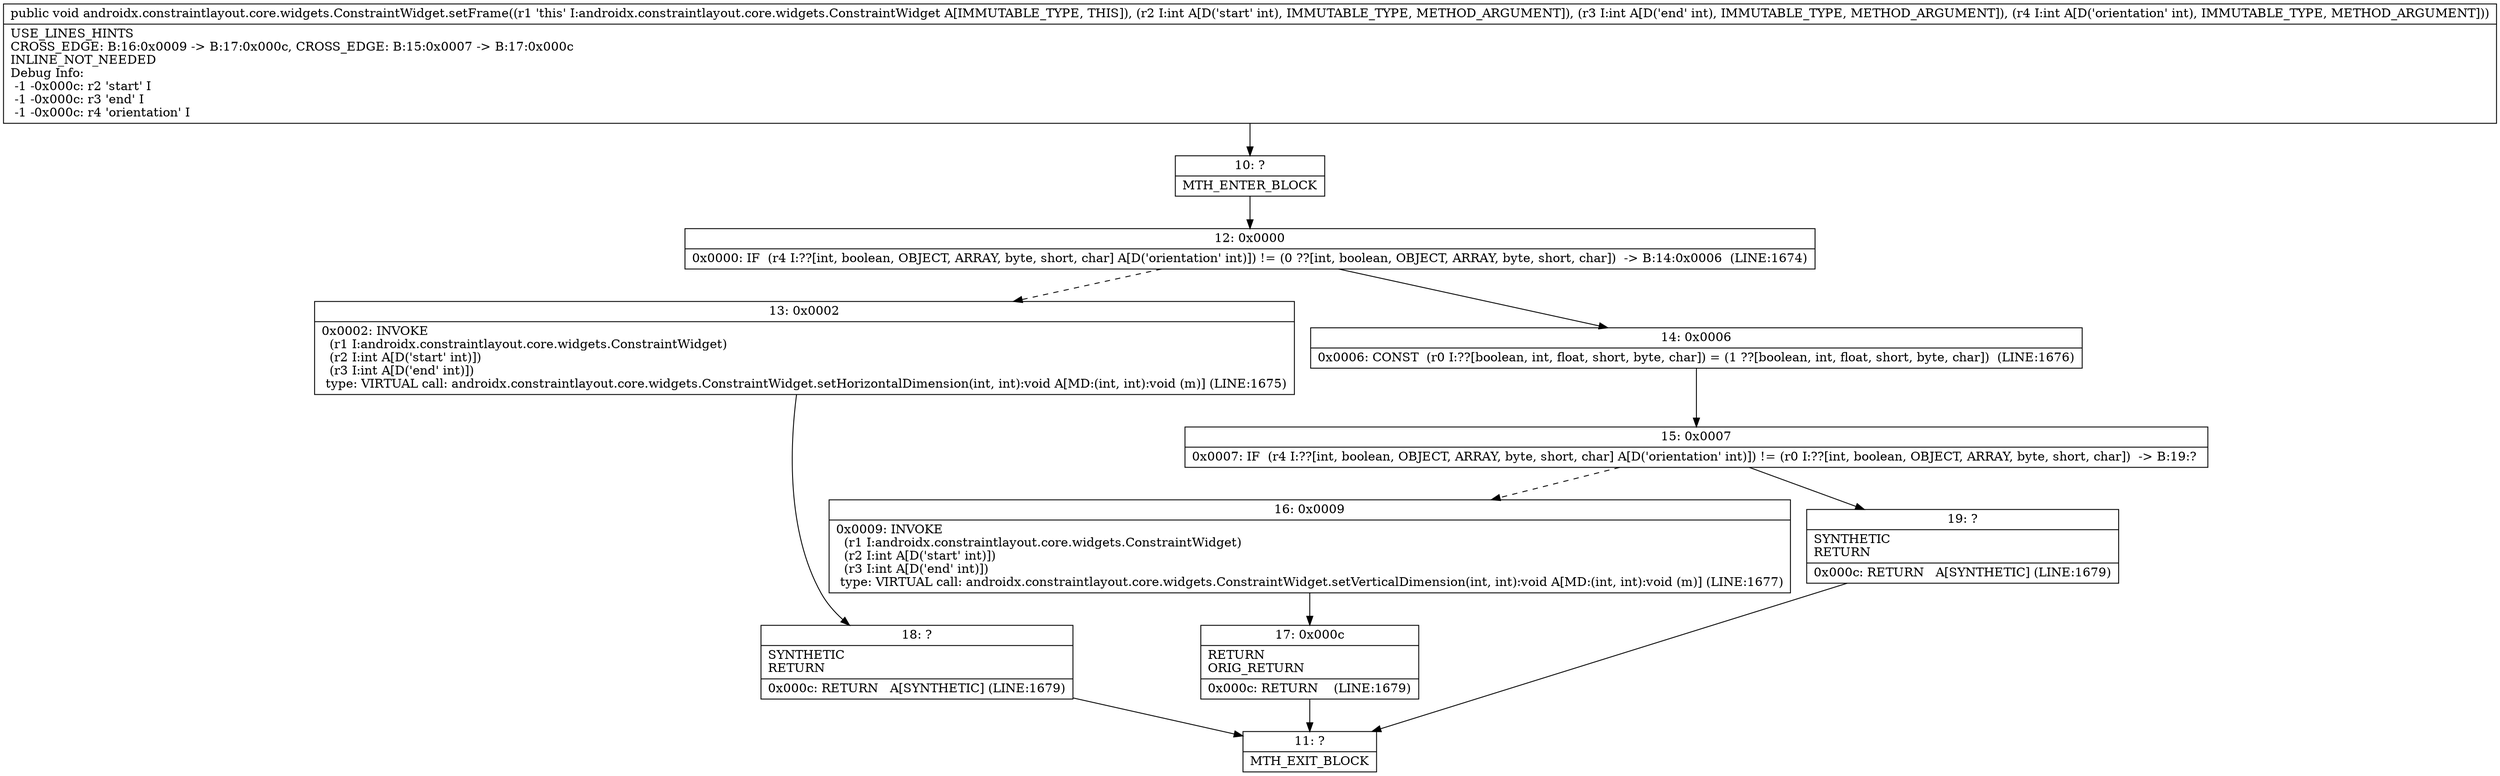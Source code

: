 digraph "CFG forandroidx.constraintlayout.core.widgets.ConstraintWidget.setFrame(III)V" {
Node_10 [shape=record,label="{10\:\ ?|MTH_ENTER_BLOCK\l}"];
Node_12 [shape=record,label="{12\:\ 0x0000|0x0000: IF  (r4 I:??[int, boolean, OBJECT, ARRAY, byte, short, char] A[D('orientation' int)]) != (0 ??[int, boolean, OBJECT, ARRAY, byte, short, char])  \-\> B:14:0x0006  (LINE:1674)\l}"];
Node_13 [shape=record,label="{13\:\ 0x0002|0x0002: INVOKE  \l  (r1 I:androidx.constraintlayout.core.widgets.ConstraintWidget)\l  (r2 I:int A[D('start' int)])\l  (r3 I:int A[D('end' int)])\l type: VIRTUAL call: androidx.constraintlayout.core.widgets.ConstraintWidget.setHorizontalDimension(int, int):void A[MD:(int, int):void (m)] (LINE:1675)\l}"];
Node_18 [shape=record,label="{18\:\ ?|SYNTHETIC\lRETURN\l|0x000c: RETURN   A[SYNTHETIC] (LINE:1679)\l}"];
Node_11 [shape=record,label="{11\:\ ?|MTH_EXIT_BLOCK\l}"];
Node_14 [shape=record,label="{14\:\ 0x0006|0x0006: CONST  (r0 I:??[boolean, int, float, short, byte, char]) = (1 ??[boolean, int, float, short, byte, char])  (LINE:1676)\l}"];
Node_15 [shape=record,label="{15\:\ 0x0007|0x0007: IF  (r4 I:??[int, boolean, OBJECT, ARRAY, byte, short, char] A[D('orientation' int)]) != (r0 I:??[int, boolean, OBJECT, ARRAY, byte, short, char])  \-\> B:19:? \l}"];
Node_16 [shape=record,label="{16\:\ 0x0009|0x0009: INVOKE  \l  (r1 I:androidx.constraintlayout.core.widgets.ConstraintWidget)\l  (r2 I:int A[D('start' int)])\l  (r3 I:int A[D('end' int)])\l type: VIRTUAL call: androidx.constraintlayout.core.widgets.ConstraintWidget.setVerticalDimension(int, int):void A[MD:(int, int):void (m)] (LINE:1677)\l}"];
Node_17 [shape=record,label="{17\:\ 0x000c|RETURN\lORIG_RETURN\l|0x000c: RETURN    (LINE:1679)\l}"];
Node_19 [shape=record,label="{19\:\ ?|SYNTHETIC\lRETURN\l|0x000c: RETURN   A[SYNTHETIC] (LINE:1679)\l}"];
MethodNode[shape=record,label="{public void androidx.constraintlayout.core.widgets.ConstraintWidget.setFrame((r1 'this' I:androidx.constraintlayout.core.widgets.ConstraintWidget A[IMMUTABLE_TYPE, THIS]), (r2 I:int A[D('start' int), IMMUTABLE_TYPE, METHOD_ARGUMENT]), (r3 I:int A[D('end' int), IMMUTABLE_TYPE, METHOD_ARGUMENT]), (r4 I:int A[D('orientation' int), IMMUTABLE_TYPE, METHOD_ARGUMENT]))  | USE_LINES_HINTS\lCROSS_EDGE: B:16:0x0009 \-\> B:17:0x000c, CROSS_EDGE: B:15:0x0007 \-\> B:17:0x000c\lINLINE_NOT_NEEDED\lDebug Info:\l  \-1 \-0x000c: r2 'start' I\l  \-1 \-0x000c: r3 'end' I\l  \-1 \-0x000c: r4 'orientation' I\l}"];
MethodNode -> Node_10;Node_10 -> Node_12;
Node_12 -> Node_13[style=dashed];
Node_12 -> Node_14;
Node_13 -> Node_18;
Node_18 -> Node_11;
Node_14 -> Node_15;
Node_15 -> Node_16[style=dashed];
Node_15 -> Node_19;
Node_16 -> Node_17;
Node_17 -> Node_11;
Node_19 -> Node_11;
}

